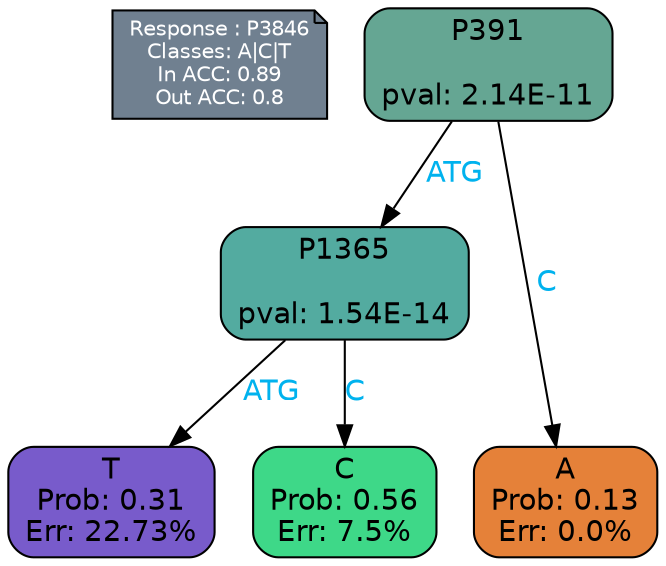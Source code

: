 digraph Tree {
node [shape=box, style="filled, rounded", color="black", fontname=helvetica] ;
graph [ranksep=equally, splines=polylines, bgcolor=transparent, dpi=600] ;
edge [fontname=helvetica] ;
LEGEND [label="Response : P3846
Classes: A|C|T
In ACC: 0.89
Out ACC: 0.8
",shape=note,align=left,style=filled,fillcolor="slategray",fontcolor="white",fontsize=10];1 [label="P391

pval: 2.14E-11", fillcolor="#65a693"] ;
2 [label="P1365

pval: 1.54E-14", fillcolor="#53aba0"] ;
3 [label="T
Prob: 0.31
Err: 22.73%", fillcolor="#785bcb"] ;
4 [label="C
Prob: 0.56
Err: 7.5%", fillcolor="#3ed888"] ;
5 [label="A
Prob: 0.13
Err: 0.0%", fillcolor="#e58139"] ;
1 -> 2 [label="ATG",fontcolor=deepskyblue2] ;
1 -> 5 [label="C",fontcolor=deepskyblue2] ;
2 -> 3 [label="ATG",fontcolor=deepskyblue2] ;
2 -> 4 [label="C",fontcolor=deepskyblue2] ;
{rank = same; 3;4;5;}{rank = same; LEGEND;1;}}
